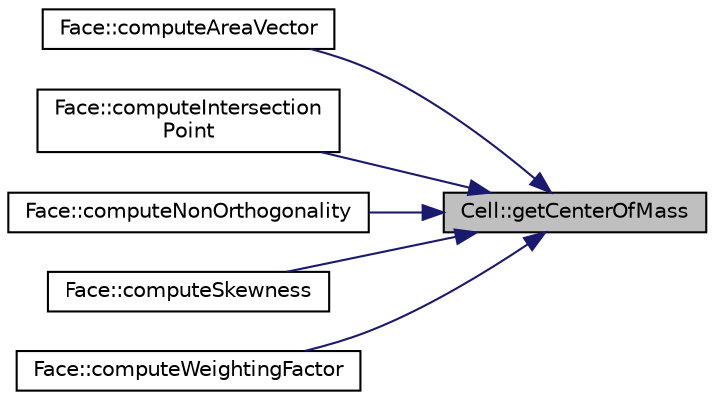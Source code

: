 digraph "Cell::getCenterOfMass"
{
 // LATEX_PDF_SIZE
  bgcolor="transparent";
  edge [fontname="Helvetica",fontsize="10",labelfontname="Helvetica",labelfontsize="10"];
  node [fontname="Helvetica",fontsize="10",shape=record];
  rankdir="RL";
  Node1 [label="Cell::getCenterOfMass",height=0.2,width=0.4,color="black", fillcolor="grey75", style="filled", fontcolor="black",tooltip=" "];
  Node1 -> Node2 [dir="back",color="midnightblue",fontsize="10",style="solid",fontname="Helvetica"];
  Node2 [label="Face::computeAreaVector",height=0.2,width=0.4,color="black",URL="$classFace.html#a1a230cbbca325d32a59fd5d05d26f69e",tooltip="Computes the face area vector ."];
  Node1 -> Node3 [dir="back",color="midnightblue",fontsize="10",style="solid",fontname="Helvetica"];
  Node3 [label="Face::computeIntersection\lPoint",height=0.2,width=0.4,color="black",URL="$classFace.html#ab8683a66faed7a0efd8b67da9e8d2dcf",tooltip=" "];
  Node1 -> Node4 [dir="back",color="midnightblue",fontsize="10",style="solid",fontname="Helvetica"];
  Node4 [label="Face::computeNonOrthogonality",height=0.2,width=0.4,color="black",URL="$classFace.html#a2d4cf4519725e64a6b95e0fcaa589ea6",tooltip=" "];
  Node1 -> Node5 [dir="back",color="midnightblue",fontsize="10",style="solid",fontname="Helvetica"];
  Node5 [label="Face::computeSkewness",height=0.2,width=0.4,color="black",URL="$classFace.html#ab6aaaa27bc48d42c68bf2033b7aae801",tooltip=" "];
  Node1 -> Node6 [dir="back",color="midnightblue",fontsize="10",style="solid",fontname="Helvetica"];
  Node6 [label="Face::computeWeightingFactor",height=0.2,width=0.4,color="black",URL="$classFace.html#a93a8eb18180b2c5387226b4c24ee4fbb",tooltip="Computation of cells face weighting factor, ."];
}
